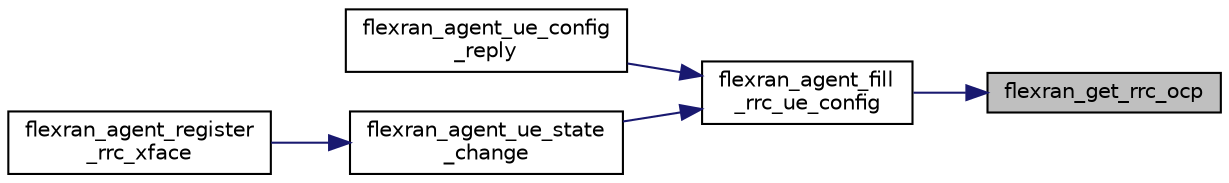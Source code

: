 digraph "flexran_get_rrc_ocp"
{
 // LATEX_PDF_SIZE
  edge [fontname="Helvetica",fontsize="10",labelfontname="Helvetica",labelfontsize="10"];
  node [fontname="Helvetica",fontsize="10",shape=record];
  rankdir="RL";
  Node1 [label="flexran_get_rrc_ocp",height=0.2,width=0.4,color="black", fillcolor="grey75", style="filled", fontcolor="black",tooltip=" "];
  Node1 -> Node2 [dir="back",color="midnightblue",fontsize="10",style="solid",fontname="Helvetica"];
  Node2 [label="flexran_agent_fill\l_rrc_ue_config",height=0.2,width=0.4,color="black", fillcolor="white", style="filled",URL="$flexran__agent__rrc_8h.html#a43d668317d7d66fd9604332381810d9b",tooltip=" "];
  Node2 -> Node3 [dir="back",color="midnightblue",fontsize="10",style="solid",fontname="Helvetica"];
  Node3 [label="flexran_agent_ue_config\l_reply",height=0.2,width=0.4,color="black", fillcolor="white", style="filled",URL="$flexran__agent__common_8h.html#a69f9808c39942a8eb1079fc899f0b521",tooltip=" "];
  Node2 -> Node4 [dir="back",color="midnightblue",fontsize="10",style="solid",fontname="Helvetica"];
  Node4 [label="flexran_agent_ue_state\l_change",height=0.2,width=0.4,color="black", fillcolor="white", style="filled",URL="$flexran__agent__rrc_8h.html#a4176bab9df06f691228bf07b6dcd0ed2",tooltip=" "];
  Node4 -> Node5 [dir="back",color="midnightblue",fontsize="10",style="solid",fontname="Helvetica"];
  Node5 [label="flexran_agent_register\l_rrc_xface",height=0.2,width=0.4,color="black", fillcolor="white", style="filled",URL="$flexran__agent__rrc_8h.html#a75065df02aad7f3a1ad6d91b80b855f4",tooltip=" "];
}
